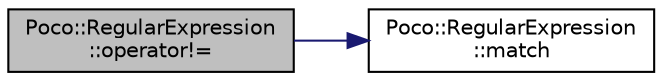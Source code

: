digraph "Poco::RegularExpression::operator!="
{
 // LATEX_PDF_SIZE
  edge [fontname="Helvetica",fontsize="10",labelfontname="Helvetica",labelfontsize="10"];
  node [fontname="Helvetica",fontsize="10",shape=record];
  rankdir="LR";
  Node1 [label="Poco::RegularExpression\l::operator!=",height=0.2,width=0.4,color="black", fillcolor="grey75", style="filled", fontcolor="black",tooltip=" "];
  Node1 -> Node2 [color="midnightblue",fontsize="10",style="solid"];
  Node2 [label="Poco::RegularExpression\l::match",height=0.2,width=0.4,color="black", fillcolor="white", style="filled",URL="$classPoco_1_1RegularExpression.html#a2de1c06f9457bafb3e76b530d893249e",tooltip="Destroys the regular expression."];
}

